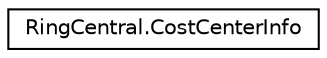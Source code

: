 digraph "Graphical Class Hierarchy"
{
 // LATEX_PDF_SIZE
  edge [fontname="Helvetica",fontsize="10",labelfontname="Helvetica",labelfontsize="10"];
  node [fontname="Helvetica",fontsize="10",shape=record];
  rankdir="LR";
  Node0 [label="RingCentral.CostCenterInfo",height=0.2,width=0.4,color="black", fillcolor="white", style="filled",URL="$classRingCentral_1_1CostCenterInfo.html",tooltip="Cost center information. Applicable if Cost Center feature is enabled. The default is root cost cente..."];
}
